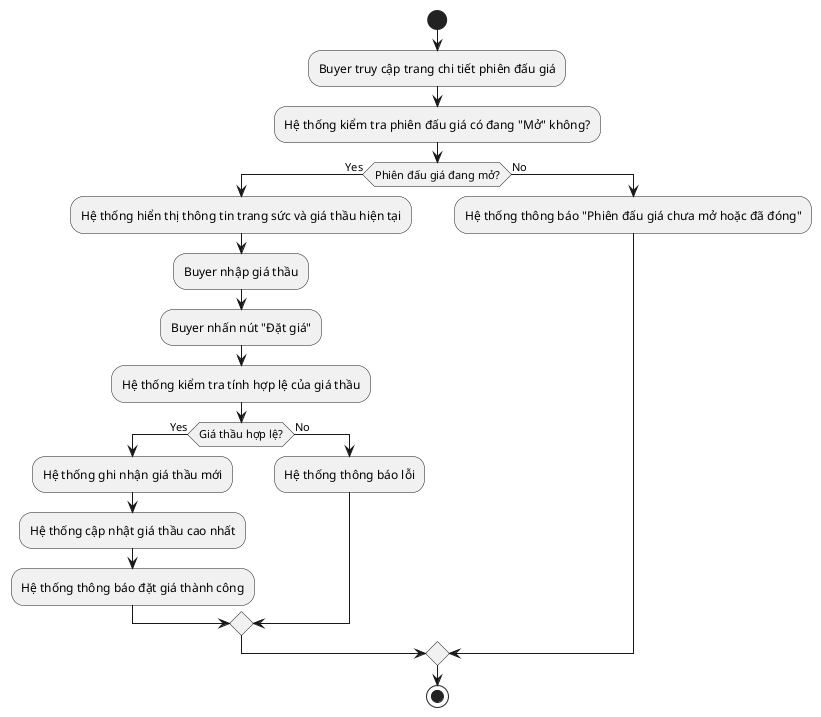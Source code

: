 @startuml   
start
:Buyer truy cập trang chi tiết phiên đấu giá;
:Hệ thống kiểm tra phiên đấu giá có đang "Mở" không?;
if (Phiên đấu giá đang mở?) then (Yes)
  :Hệ thống hiển thị thông tin trang sức và giá thầu hiện tại;
  :Buyer nhập giá thầu;
  :Buyer nhấn nút "Đặt giá";
  :Hệ thống kiểm tra tính hợp lệ của giá thầu;
  if (Giá thầu hợp lệ?) then (Yes)
    :Hệ thống ghi nhận giá thầu mới;
    :Hệ thống cập nhật giá thầu cao nhất;
    :Hệ thống thông báo đặt giá thành công;
  else (No)
    :Hệ thống thông báo lỗi;
  endif
else (No)
  :Hệ thống thông báo "Phiên đấu giá chưa mở hoặc đã đóng";
endif
stop
@enduml 
